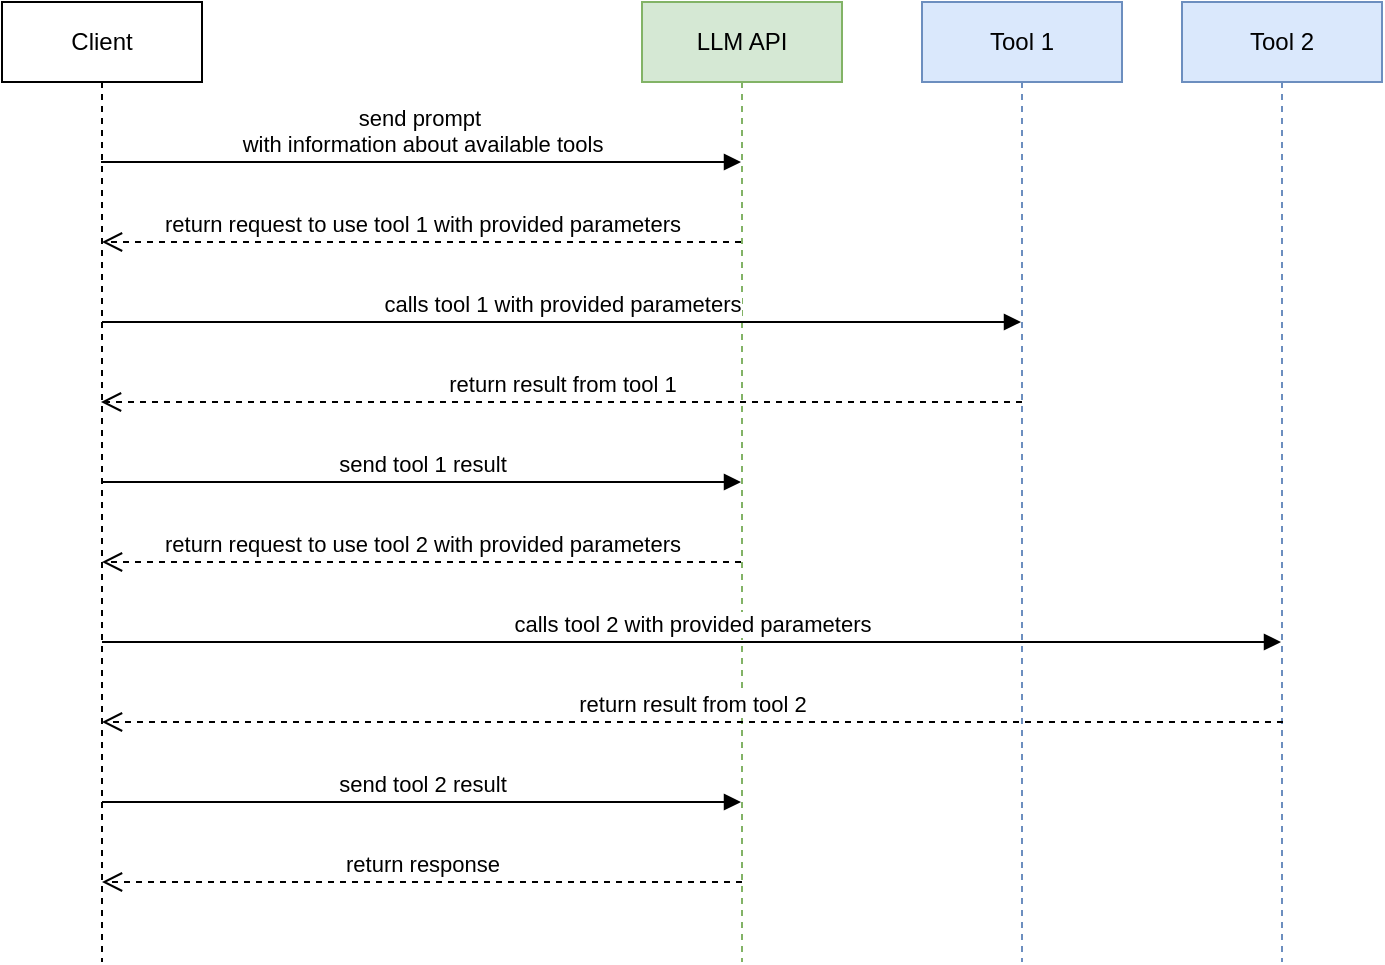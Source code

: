 <mxfile version="27.0.9">
  <diagram name="Page-1" id="Brh9M0G5z-_049frxntX">
    <mxGraphModel dx="576" dy="841" grid="1" gridSize="10" guides="1" tooltips="1" connect="1" arrows="1" fold="1" page="1" pageScale="1" pageWidth="850" pageHeight="1100" math="0" shadow="0">
      <root>
        <mxCell id="0" />
        <mxCell id="1" parent="0" />
        <mxCell id="7bV-YWdE4SNP33KC-X1z-2" value="Client" style="shape=umlLifeline;perimeter=lifelinePerimeter;whiteSpace=wrap;html=1;container=1;dropTarget=0;collapsible=0;recursiveResize=0;outlineConnect=0;portConstraint=eastwest;newEdgeStyle={&quot;curved&quot;:0,&quot;rounded&quot;:0};" parent="1" vertex="1">
          <mxGeometry x="920" y="40" width="100" height="480" as="geometry" />
        </mxCell>
        <mxCell id="7bV-YWdE4SNP33KC-X1z-3" value="LLM API" style="shape=umlLifeline;perimeter=lifelinePerimeter;whiteSpace=wrap;html=1;container=1;dropTarget=0;collapsible=0;recursiveResize=0;outlineConnect=0;portConstraint=eastwest;newEdgeStyle={&quot;curved&quot;:0,&quot;rounded&quot;:0};fillColor=#d5e8d4;strokeColor=#82b366;" parent="1" vertex="1">
          <mxGeometry x="1240" y="40" width="100" height="480" as="geometry" />
        </mxCell>
        <mxCell id="7bV-YWdE4SNP33KC-X1z-4" value="send prompt&amp;nbsp;&lt;br&gt;with information about available tools" style="html=1;verticalAlign=bottom;endArrow=block;curved=0;rounded=0;" parent="1" edge="1">
          <mxGeometry width="80" relative="1" as="geometry">
            <mxPoint x="969.5" y="120" as="sourcePoint" />
            <mxPoint x="1289.5" y="120" as="targetPoint" />
            <mxPoint as="offset" />
          </mxGeometry>
        </mxCell>
        <mxCell id="1PS48ji4i_MLqDeLuIUx-1" value="Tool 1" style="shape=umlLifeline;perimeter=lifelinePerimeter;whiteSpace=wrap;html=1;container=1;dropTarget=0;collapsible=0;recursiveResize=0;outlineConnect=0;portConstraint=eastwest;newEdgeStyle={&quot;curved&quot;:0,&quot;rounded&quot;:0};fillColor=#dae8fc;strokeColor=#6c8ebf;" parent="1" vertex="1">
          <mxGeometry x="1380" y="40" width="100" height="480" as="geometry" />
        </mxCell>
        <mxCell id="MkaFbBKNnFShpIhk2ngn-1" value="return request to use tool 1 with provided parameters" style="html=1;verticalAlign=bottom;endArrow=open;dashed=1;endSize=8;curved=0;rounded=0;" parent="1" edge="1">
          <mxGeometry relative="1" as="geometry">
            <mxPoint x="1289.5" y="160" as="sourcePoint" />
            <mxPoint x="970" y="160" as="targetPoint" />
          </mxGeometry>
        </mxCell>
        <mxCell id="MkaFbBKNnFShpIhk2ngn-2" value="calls tool 1 with provided parameters" style="html=1;verticalAlign=bottom;endArrow=block;curved=0;rounded=0;" parent="1" edge="1" target="1PS48ji4i_MLqDeLuIUx-1">
          <mxGeometry width="80" relative="1" as="geometry">
            <mxPoint x="970" y="200" as="sourcePoint" />
            <mxPoint x="1420" y="200" as="targetPoint" />
          </mxGeometry>
        </mxCell>
        <mxCell id="MkaFbBKNnFShpIhk2ngn-3" value="return result from tool 1" style="html=1;verticalAlign=bottom;endArrow=open;dashed=1;endSize=8;curved=0;rounded=0;" parent="1" edge="1">
          <mxGeometry relative="1" as="geometry">
            <mxPoint x="1430" y="240" as="sourcePoint" />
            <mxPoint x="969.5" y="240" as="targetPoint" />
          </mxGeometry>
        </mxCell>
        <mxCell id="MkaFbBKNnFShpIhk2ngn-4" value="send tool 1 result" style="html=1;verticalAlign=bottom;endArrow=block;curved=0;rounded=0;" parent="1" edge="1">
          <mxGeometry width="80" relative="1" as="geometry">
            <mxPoint x="970" y="280" as="sourcePoint" />
            <mxPoint x="1289.5" y="280" as="targetPoint" />
          </mxGeometry>
        </mxCell>
        <mxCell id="MkaFbBKNnFShpIhk2ngn-5" value="return request to use tool 2 with provided parameters" style="html=1;verticalAlign=bottom;endArrow=open;dashed=1;endSize=8;curved=0;rounded=0;" parent="1" source="7bV-YWdE4SNP33KC-X1z-3" edge="1">
          <mxGeometry relative="1" as="geometry">
            <mxPoint x="1050" y="320" as="sourcePoint" />
            <mxPoint x="970" y="320" as="targetPoint" />
          </mxGeometry>
        </mxCell>
        <mxCell id="dTGKUFBSPYp7B7EKcb62-1" value="Tool 2" style="shape=umlLifeline;perimeter=lifelinePerimeter;whiteSpace=wrap;html=1;container=1;dropTarget=0;collapsible=0;recursiveResize=0;outlineConnect=0;portConstraint=eastwest;newEdgeStyle={&quot;curved&quot;:0,&quot;rounded&quot;:0};fillColor=#dae8fc;strokeColor=#6c8ebf;" vertex="1" parent="1">
          <mxGeometry x="1510" y="40" width="100" height="480" as="geometry" />
        </mxCell>
        <mxCell id="dTGKUFBSPYp7B7EKcb62-3" value="return result from tool 2" style="html=1;verticalAlign=bottom;endArrow=open;dashed=1;endSize=8;curved=0;rounded=0;" edge="1" parent="1" target="7bV-YWdE4SNP33KC-X1z-2">
          <mxGeometry relative="1" as="geometry">
            <mxPoint x="1560.5" y="400" as="sourcePoint" />
            <mxPoint x="1100" y="400" as="targetPoint" />
          </mxGeometry>
        </mxCell>
        <mxCell id="dTGKUFBSPYp7B7EKcb62-5" value="calls tool 2 with provided parameters" style="html=1;verticalAlign=bottom;endArrow=block;curved=0;rounded=0;" edge="1" parent="1" target="dTGKUFBSPYp7B7EKcb62-1">
          <mxGeometry width="80" relative="1" as="geometry">
            <mxPoint x="970" y="360" as="sourcePoint" />
            <mxPoint x="1430" y="360" as="targetPoint" />
          </mxGeometry>
        </mxCell>
        <mxCell id="dTGKUFBSPYp7B7EKcb62-6" value="send tool 2 result" style="html=1;verticalAlign=bottom;endArrow=block;curved=0;rounded=0;" edge="1" parent="1">
          <mxGeometry x="0.002" width="80" relative="1" as="geometry">
            <mxPoint x="970" y="440" as="sourcePoint" />
            <mxPoint x="1289.5" y="440" as="targetPoint" />
            <mxPoint as="offset" />
          </mxGeometry>
        </mxCell>
        <mxCell id="dTGKUFBSPYp7B7EKcb62-8" value="return response" style="html=1;verticalAlign=bottom;endArrow=open;dashed=1;endSize=8;curved=0;rounded=0;" edge="1" parent="1">
          <mxGeometry relative="1" as="geometry">
            <mxPoint x="1290" y="480" as="sourcePoint" />
            <mxPoint x="970" y="480" as="targetPoint" />
          </mxGeometry>
        </mxCell>
      </root>
    </mxGraphModel>
  </diagram>
</mxfile>
